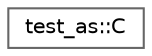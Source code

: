 digraph "类继承关系图"
{
 // LATEX_PDF_SIZE
  bgcolor="transparent";
  edge [fontname=Helvetica,fontsize=10,labelfontname=Helvetica,labelfontsize=10];
  node [fontname=Helvetica,fontsize=10,shape=box,height=0.2,width=0.4];
  rankdir="LR";
  Node0 [id="Node000000",label="test_as::C",height=0.2,width=0.4,color="grey40", fillcolor="white", style="filled",URL="$structtest__as_1_1_c.html",tooltip=" "];
}
